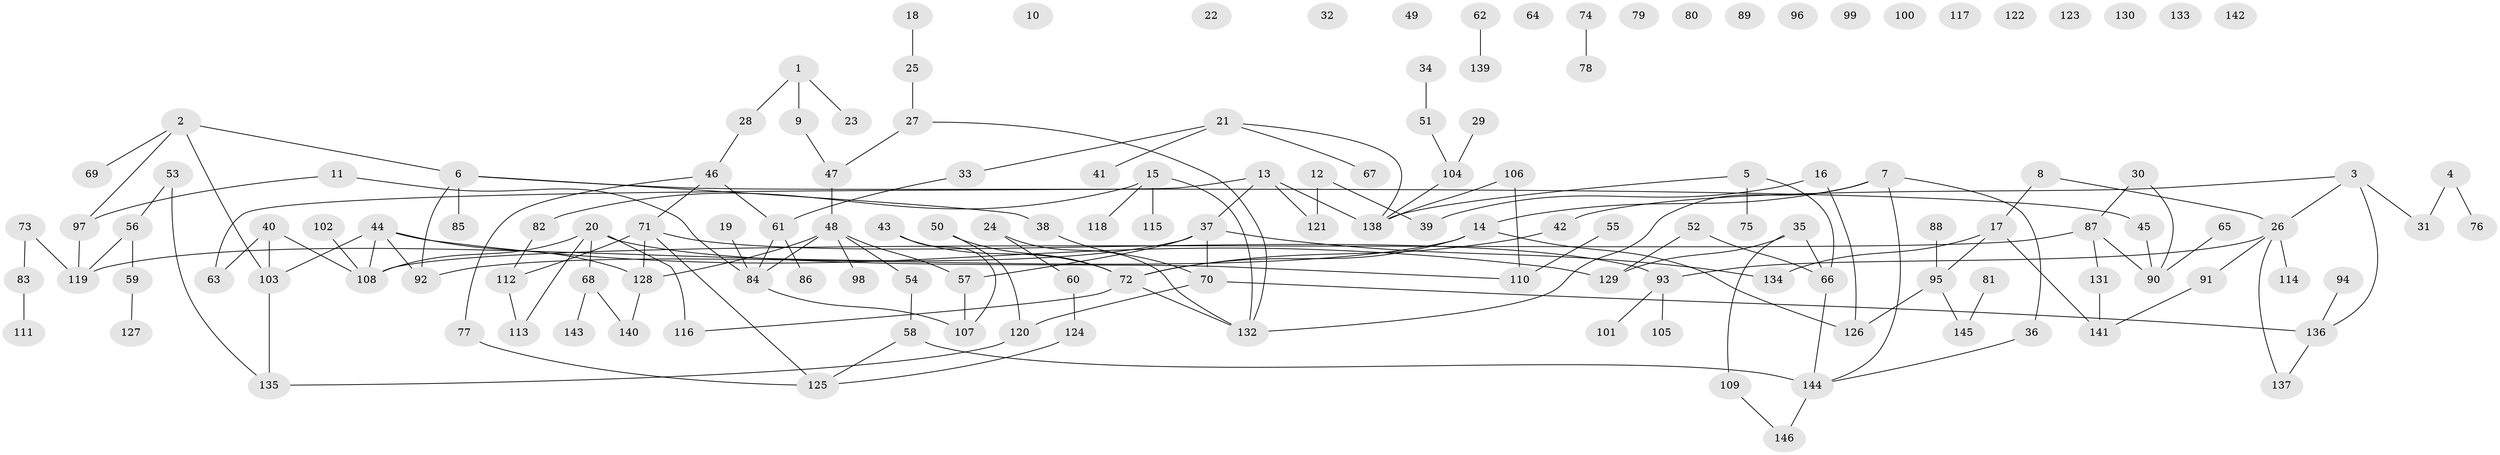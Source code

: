 // Generated by graph-tools (version 1.1) at 2025/33/03/09/25 02:33:44]
// undirected, 146 vertices, 166 edges
graph export_dot {
graph [start="1"]
  node [color=gray90,style=filled];
  1;
  2;
  3;
  4;
  5;
  6;
  7;
  8;
  9;
  10;
  11;
  12;
  13;
  14;
  15;
  16;
  17;
  18;
  19;
  20;
  21;
  22;
  23;
  24;
  25;
  26;
  27;
  28;
  29;
  30;
  31;
  32;
  33;
  34;
  35;
  36;
  37;
  38;
  39;
  40;
  41;
  42;
  43;
  44;
  45;
  46;
  47;
  48;
  49;
  50;
  51;
  52;
  53;
  54;
  55;
  56;
  57;
  58;
  59;
  60;
  61;
  62;
  63;
  64;
  65;
  66;
  67;
  68;
  69;
  70;
  71;
  72;
  73;
  74;
  75;
  76;
  77;
  78;
  79;
  80;
  81;
  82;
  83;
  84;
  85;
  86;
  87;
  88;
  89;
  90;
  91;
  92;
  93;
  94;
  95;
  96;
  97;
  98;
  99;
  100;
  101;
  102;
  103;
  104;
  105;
  106;
  107;
  108;
  109;
  110;
  111;
  112;
  113;
  114;
  115;
  116;
  117;
  118;
  119;
  120;
  121;
  122;
  123;
  124;
  125;
  126;
  127;
  128;
  129;
  130;
  131;
  132;
  133;
  134;
  135;
  136;
  137;
  138;
  139;
  140;
  141;
  142;
  143;
  144;
  145;
  146;
  1 -- 9;
  1 -- 23;
  1 -- 28;
  2 -- 6;
  2 -- 69;
  2 -- 97;
  2 -- 103;
  3 -- 26;
  3 -- 31;
  3 -- 42;
  3 -- 136;
  4 -- 31;
  4 -- 76;
  5 -- 66;
  5 -- 75;
  5 -- 138;
  6 -- 38;
  6 -- 45;
  6 -- 85;
  6 -- 92;
  7 -- 14;
  7 -- 36;
  7 -- 132;
  7 -- 144;
  8 -- 17;
  8 -- 26;
  9 -- 47;
  11 -- 84;
  11 -- 97;
  12 -- 39;
  12 -- 121;
  13 -- 37;
  13 -- 63;
  13 -- 121;
  13 -- 138;
  14 -- 72;
  14 -- 92;
  14 -- 126;
  15 -- 82;
  15 -- 115;
  15 -- 118;
  15 -- 132;
  16 -- 39;
  16 -- 126;
  17 -- 95;
  17 -- 134;
  17 -- 141;
  18 -- 25;
  19 -- 84;
  20 -- 68;
  20 -- 108;
  20 -- 110;
  20 -- 113;
  20 -- 116;
  21 -- 33;
  21 -- 41;
  21 -- 67;
  21 -- 138;
  24 -- 60;
  24 -- 132;
  25 -- 27;
  26 -- 91;
  26 -- 93;
  26 -- 114;
  26 -- 137;
  27 -- 47;
  27 -- 132;
  28 -- 46;
  29 -- 104;
  30 -- 87;
  30 -- 90;
  33 -- 61;
  34 -- 51;
  35 -- 66;
  35 -- 109;
  35 -- 129;
  36 -- 144;
  37 -- 57;
  37 -- 70;
  37 -- 119;
  37 -- 134;
  38 -- 70;
  40 -- 63;
  40 -- 103;
  40 -- 108;
  42 -- 72;
  43 -- 72;
  43 -- 107;
  44 -- 92;
  44 -- 103;
  44 -- 108;
  44 -- 128;
  44 -- 129;
  45 -- 90;
  46 -- 61;
  46 -- 71;
  46 -- 77;
  47 -- 48;
  48 -- 54;
  48 -- 57;
  48 -- 84;
  48 -- 98;
  48 -- 128;
  50 -- 72;
  50 -- 120;
  51 -- 104;
  52 -- 66;
  52 -- 129;
  53 -- 56;
  53 -- 135;
  54 -- 58;
  55 -- 110;
  56 -- 59;
  56 -- 119;
  57 -- 107;
  58 -- 125;
  58 -- 144;
  59 -- 127;
  60 -- 124;
  61 -- 84;
  61 -- 86;
  62 -- 139;
  65 -- 90;
  66 -- 144;
  68 -- 140;
  68 -- 143;
  70 -- 120;
  70 -- 136;
  71 -- 93;
  71 -- 112;
  71 -- 125;
  71 -- 128;
  72 -- 116;
  72 -- 132;
  73 -- 83;
  73 -- 119;
  74 -- 78;
  77 -- 125;
  81 -- 145;
  82 -- 112;
  83 -- 111;
  84 -- 107;
  87 -- 90;
  87 -- 108;
  87 -- 131;
  88 -- 95;
  91 -- 141;
  93 -- 101;
  93 -- 105;
  94 -- 136;
  95 -- 126;
  95 -- 145;
  97 -- 119;
  102 -- 108;
  103 -- 135;
  104 -- 138;
  106 -- 110;
  106 -- 138;
  109 -- 146;
  112 -- 113;
  120 -- 135;
  124 -- 125;
  128 -- 140;
  131 -- 141;
  136 -- 137;
  144 -- 146;
}

